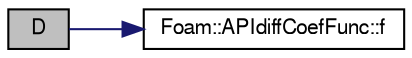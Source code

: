 digraph "D"
{
  bgcolor="transparent";
  edge [fontname="FreeSans",fontsize="10",labelfontname="FreeSans",labelfontsize="10"];
  node [fontname="FreeSans",fontsize="10",shape=record];
  rankdir="LR";
  Node135 [label="D",height=0.2,width=0.4,color="black", fillcolor="grey75", style="filled", fontcolor="black"];
  Node135 -> Node136 [color="midnightblue",fontsize="10",style="solid",fontname="FreeSans"];
  Node136 [label="Foam::APIdiffCoefFunc::f",height=0.2,width=0.4,color="black",URL="$a30406.html#a71b1937cbed6d365715cbe5fae165fb7",tooltip="API vapour mass diffusivity function using properties from. "];
}
